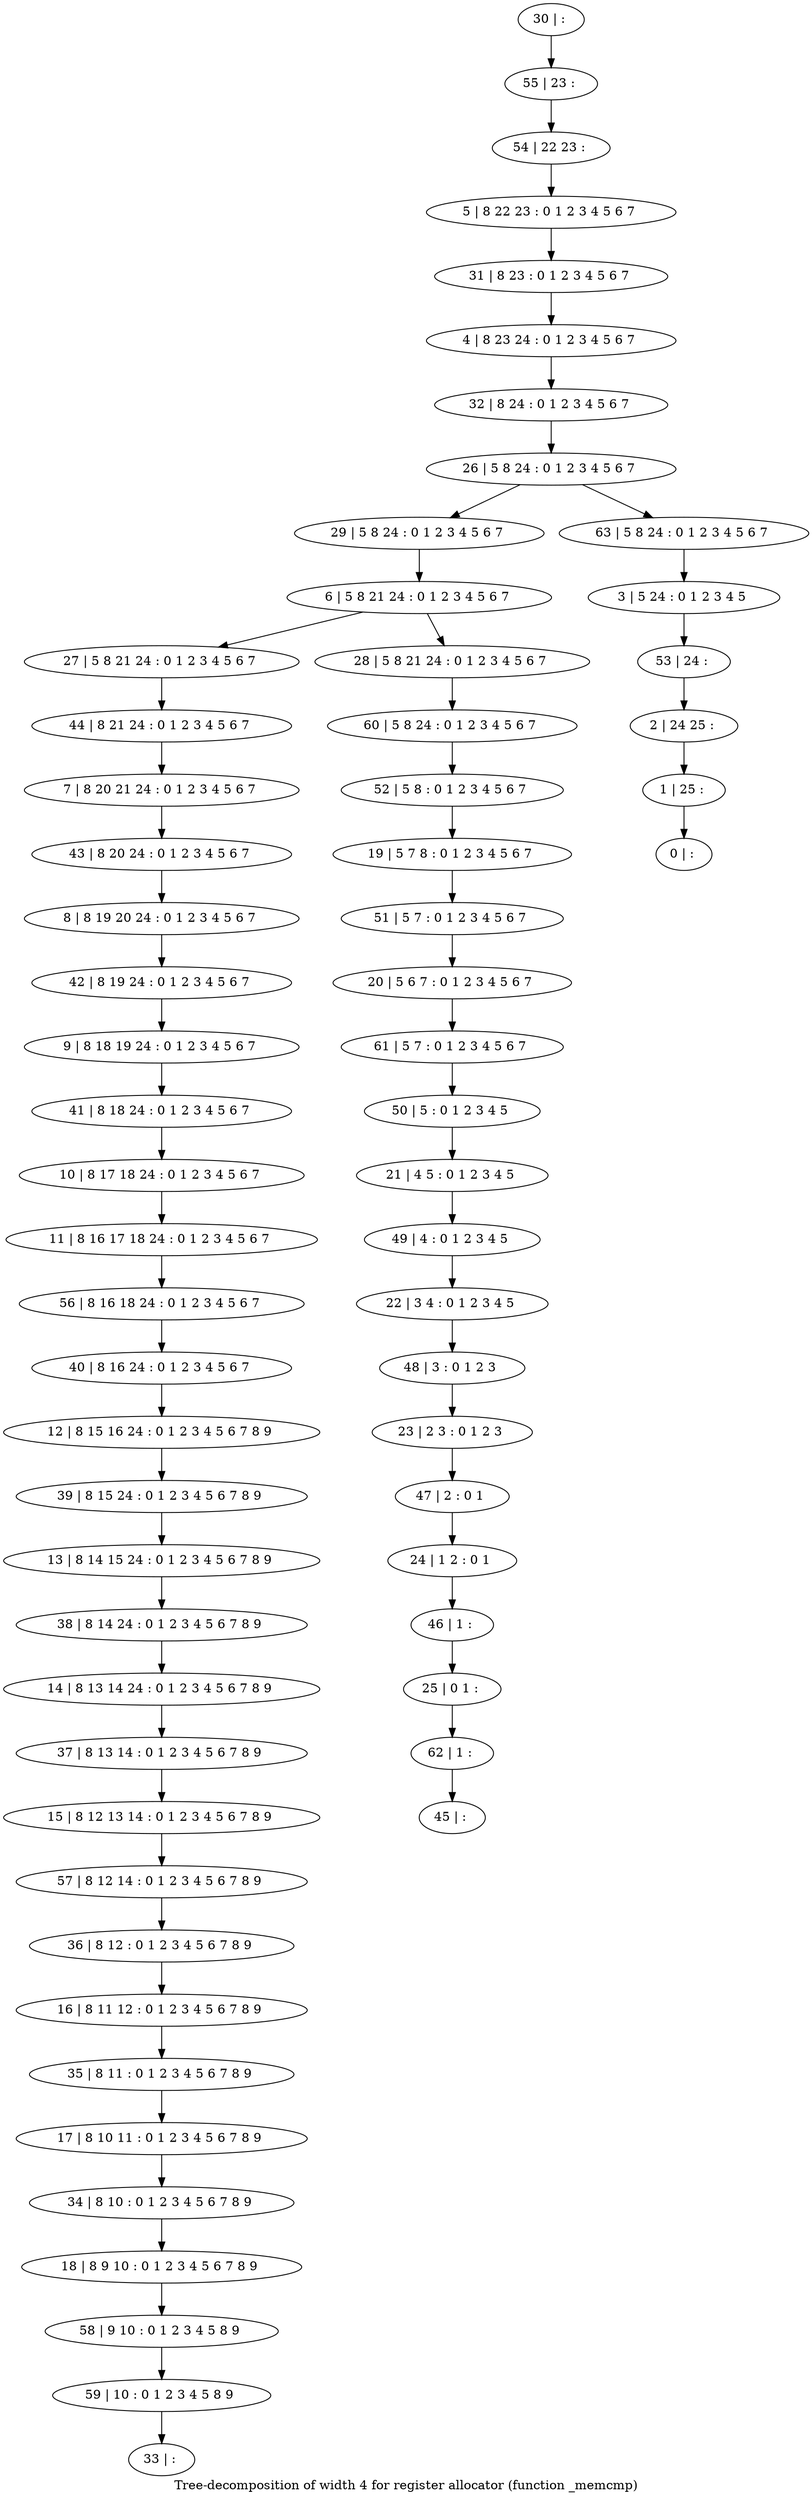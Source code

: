 digraph G {
graph [label="Tree-decomposition of width 4 for register allocator (function _memcmp)"]
0[label="0 | : "];
1[label="1 | 25 : "];
2[label="2 | 24 25 : "];
3[label="3 | 5 24 : 0 1 2 3 4 5 "];
4[label="4 | 8 23 24 : 0 1 2 3 4 5 6 7 "];
5[label="5 | 8 22 23 : 0 1 2 3 4 5 6 7 "];
6[label="6 | 5 8 21 24 : 0 1 2 3 4 5 6 7 "];
7[label="7 | 8 20 21 24 : 0 1 2 3 4 5 6 7 "];
8[label="8 | 8 19 20 24 : 0 1 2 3 4 5 6 7 "];
9[label="9 | 8 18 19 24 : 0 1 2 3 4 5 6 7 "];
10[label="10 | 8 17 18 24 : 0 1 2 3 4 5 6 7 "];
11[label="11 | 8 16 17 18 24 : 0 1 2 3 4 5 6 7 "];
12[label="12 | 8 15 16 24 : 0 1 2 3 4 5 6 7 8 9 "];
13[label="13 | 8 14 15 24 : 0 1 2 3 4 5 6 7 8 9 "];
14[label="14 | 8 13 14 24 : 0 1 2 3 4 5 6 7 8 9 "];
15[label="15 | 8 12 13 14 : 0 1 2 3 4 5 6 7 8 9 "];
16[label="16 | 8 11 12 : 0 1 2 3 4 5 6 7 8 9 "];
17[label="17 | 8 10 11 : 0 1 2 3 4 5 6 7 8 9 "];
18[label="18 | 8 9 10 : 0 1 2 3 4 5 6 7 8 9 "];
19[label="19 | 5 7 8 : 0 1 2 3 4 5 6 7 "];
20[label="20 | 5 6 7 : 0 1 2 3 4 5 6 7 "];
21[label="21 | 4 5 : 0 1 2 3 4 5 "];
22[label="22 | 3 4 : 0 1 2 3 4 5 "];
23[label="23 | 2 3 : 0 1 2 3 "];
24[label="24 | 1 2 : 0 1 "];
25[label="25 | 0 1 : "];
26[label="26 | 5 8 24 : 0 1 2 3 4 5 6 7 "];
27[label="27 | 5 8 21 24 : 0 1 2 3 4 5 6 7 "];
28[label="28 | 5 8 21 24 : 0 1 2 3 4 5 6 7 "];
29[label="29 | 5 8 24 : 0 1 2 3 4 5 6 7 "];
30[label="30 | : "];
31[label="31 | 8 23 : 0 1 2 3 4 5 6 7 "];
32[label="32 | 8 24 : 0 1 2 3 4 5 6 7 "];
33[label="33 | : "];
34[label="34 | 8 10 : 0 1 2 3 4 5 6 7 8 9 "];
35[label="35 | 8 11 : 0 1 2 3 4 5 6 7 8 9 "];
36[label="36 | 8 12 : 0 1 2 3 4 5 6 7 8 9 "];
37[label="37 | 8 13 14 : 0 1 2 3 4 5 6 7 8 9 "];
38[label="38 | 8 14 24 : 0 1 2 3 4 5 6 7 8 9 "];
39[label="39 | 8 15 24 : 0 1 2 3 4 5 6 7 8 9 "];
40[label="40 | 8 16 24 : 0 1 2 3 4 5 6 7 "];
41[label="41 | 8 18 24 : 0 1 2 3 4 5 6 7 "];
42[label="42 | 8 19 24 : 0 1 2 3 4 5 6 7 "];
43[label="43 | 8 20 24 : 0 1 2 3 4 5 6 7 "];
44[label="44 | 8 21 24 : 0 1 2 3 4 5 6 7 "];
45[label="45 | : "];
46[label="46 | 1 : "];
47[label="47 | 2 : 0 1 "];
48[label="48 | 3 : 0 1 2 3 "];
49[label="49 | 4 : 0 1 2 3 4 5 "];
50[label="50 | 5 : 0 1 2 3 4 5 "];
51[label="51 | 5 7 : 0 1 2 3 4 5 6 7 "];
52[label="52 | 5 8 : 0 1 2 3 4 5 6 7 "];
53[label="53 | 24 : "];
54[label="54 | 22 23 : "];
55[label="55 | 23 : "];
56[label="56 | 8 16 18 24 : 0 1 2 3 4 5 6 7 "];
57[label="57 | 8 12 14 : 0 1 2 3 4 5 6 7 8 9 "];
58[label="58 | 9 10 : 0 1 2 3 4 5 8 9 "];
59[label="59 | 10 : 0 1 2 3 4 5 8 9 "];
60[label="60 | 5 8 24 : 0 1 2 3 4 5 6 7 "];
61[label="61 | 5 7 : 0 1 2 3 4 5 6 7 "];
62[label="62 | 1 : "];
63[label="63 | 5 8 24 : 0 1 2 3 4 5 6 7 "];
10->11 ;
6->27 ;
6->28 ;
29->6 ;
34->18 ;
17->34 ;
35->17 ;
16->35 ;
36->16 ;
37->15 ;
14->37 ;
38->14 ;
13->38 ;
39->13 ;
12->39 ;
40->12 ;
41->10 ;
9->41 ;
42->9 ;
8->42 ;
43->8 ;
7->43 ;
44->7 ;
27->44 ;
46->25 ;
24->46 ;
47->24 ;
23->47 ;
48->23 ;
22->48 ;
49->22 ;
21->49 ;
50->21 ;
51->20 ;
19->51 ;
52->19 ;
56->40 ;
11->56 ;
57->36 ;
15->57 ;
18->58 ;
59->33 ;
58->59 ;
60->52 ;
28->60 ;
61->50 ;
20->61 ;
62->45 ;
25->62 ;
30->55 ;
55->54 ;
54->5 ;
5->31 ;
31->4 ;
4->32 ;
32->26 ;
3->53 ;
53->2 ;
2->1 ;
1->0 ;
63->3 ;
26->29 ;
26->63 ;
}
